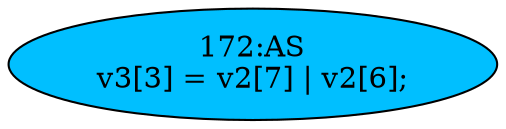 strict digraph "" {
	node [label="\N"];
	"172:AS"	 [ast="<pyverilog.vparser.ast.Assign object at 0x7fee23010c50>",
		def_var="['v3']",
		fillcolor=deepskyblue,
		label="172:AS
v3[3] = v2[7] | v2[6];",
		statements="[]",
		style=filled,
		typ=Assign,
		use_var="['v2', 'v2']"];
}
